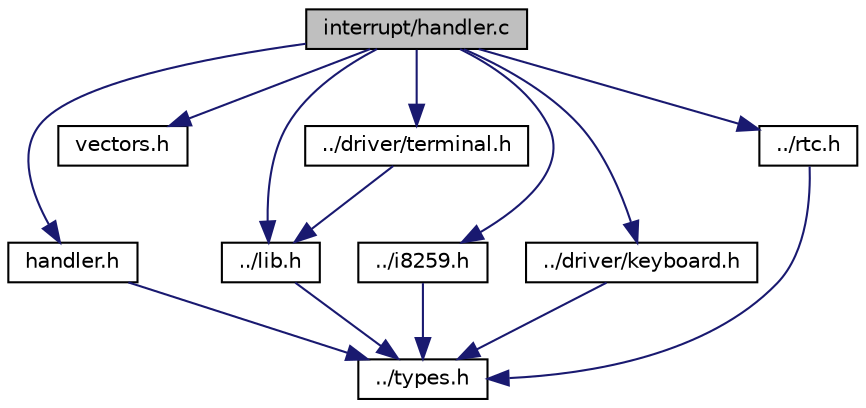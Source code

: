 digraph "interrupt/handler.c"
{
  edge [fontname="Helvetica",fontsize="10",labelfontname="Helvetica",labelfontsize="10"];
  node [fontname="Helvetica",fontsize="10",shape=record];
  Node0 [label="interrupt/handler.c",height=0.2,width=0.4,color="black", fillcolor="grey75", style="filled", fontcolor="black"];
  Node0 -> Node1 [color="midnightblue",fontsize="10",style="solid",fontname="Helvetica"];
  Node1 [label="handler.h",height=0.2,width=0.4,color="black", fillcolor="white", style="filled",URL="$handler_8h.html"];
  Node1 -> Node2 [color="midnightblue",fontsize="10",style="solid",fontname="Helvetica"];
  Node2 [label="../types.h",height=0.2,width=0.4,color="black", fillcolor="white", style="filled",URL="$types_8h.html"];
  Node0 -> Node3 [color="midnightblue",fontsize="10",style="solid",fontname="Helvetica"];
  Node3 [label="vectors.h",height=0.2,width=0.4,color="black", fillcolor="white", style="filled",URL="$vectors_8h.html"];
  Node0 -> Node4 [color="midnightblue",fontsize="10",style="solid",fontname="Helvetica"];
  Node4 [label="../lib.h",height=0.2,width=0.4,color="black", fillcolor="white", style="filled",URL="$lib_8h.html"];
  Node4 -> Node2 [color="midnightblue",fontsize="10",style="solid",fontname="Helvetica"];
  Node0 -> Node5 [color="midnightblue",fontsize="10",style="solid",fontname="Helvetica"];
  Node5 [label="../i8259.h",height=0.2,width=0.4,color="black", fillcolor="white", style="filled",URL="$i8259_8h.html"];
  Node5 -> Node2 [color="midnightblue",fontsize="10",style="solid",fontname="Helvetica"];
  Node0 -> Node6 [color="midnightblue",fontsize="10",style="solid",fontname="Helvetica"];
  Node6 [label="../driver/keyboard.h",height=0.2,width=0.4,color="black", fillcolor="white", style="filled",URL="$keyboard_8h.html"];
  Node6 -> Node2 [color="midnightblue",fontsize="10",style="solid",fontname="Helvetica"];
  Node0 -> Node7 [color="midnightblue",fontsize="10",style="solid",fontname="Helvetica"];
  Node7 [label="../driver/terminal.h",height=0.2,width=0.4,color="black", fillcolor="white", style="filled",URL="$terminal_8h.html"];
  Node7 -> Node4 [color="midnightblue",fontsize="10",style="solid",fontname="Helvetica"];
  Node0 -> Node8 [color="midnightblue",fontsize="10",style="solid",fontname="Helvetica"];
  Node8 [label="../rtc.h",height=0.2,width=0.4,color="black", fillcolor="white", style="filled",URL="$rtc_8h.html"];
  Node8 -> Node2 [color="midnightblue",fontsize="10",style="solid",fontname="Helvetica"];
}

